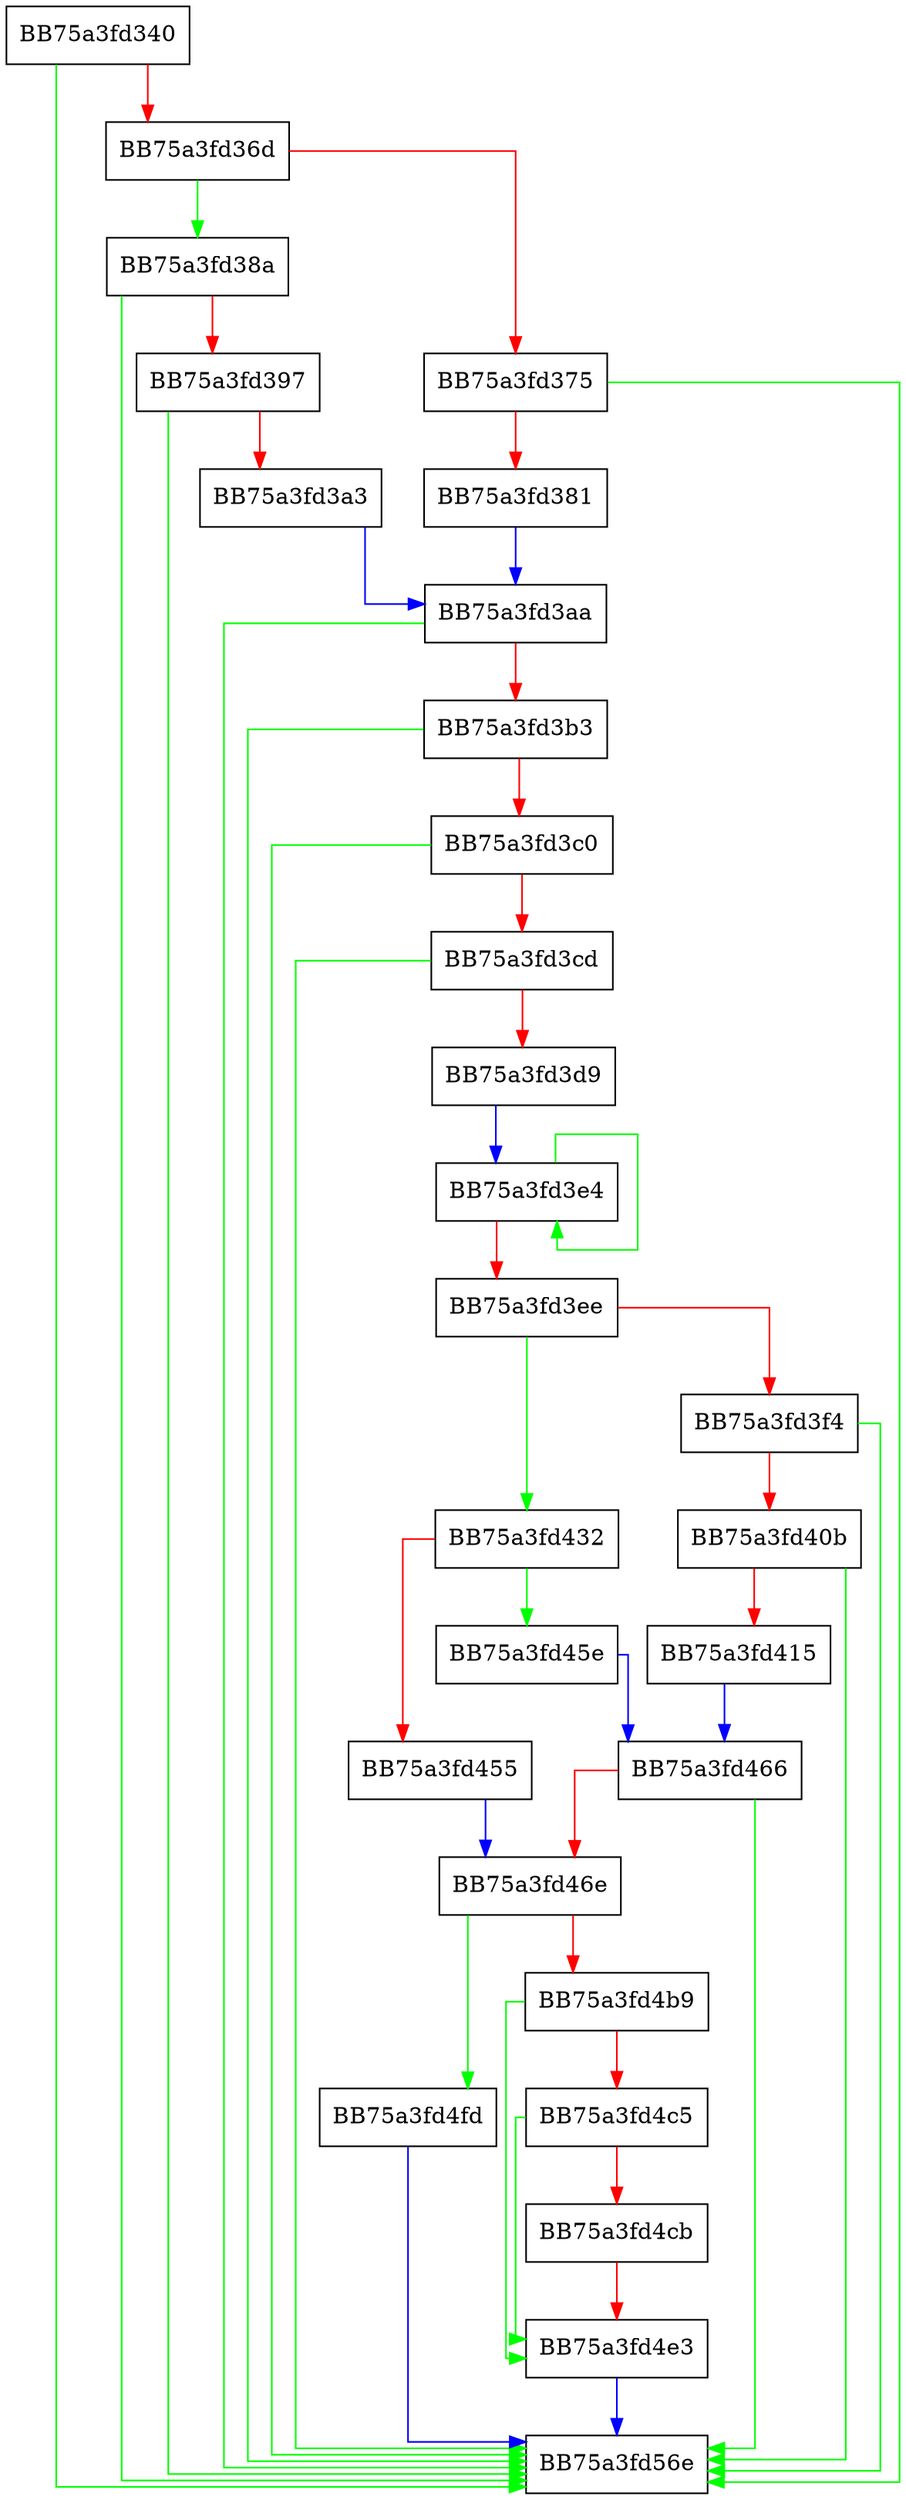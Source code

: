 digraph Initialize {
  node [shape="box"];
  graph [splines=ortho];
  BB75a3fd340 -> BB75a3fd56e [color="green"];
  BB75a3fd340 -> BB75a3fd36d [color="red"];
  BB75a3fd36d -> BB75a3fd38a [color="green"];
  BB75a3fd36d -> BB75a3fd375 [color="red"];
  BB75a3fd375 -> BB75a3fd56e [color="green"];
  BB75a3fd375 -> BB75a3fd381 [color="red"];
  BB75a3fd381 -> BB75a3fd3aa [color="blue"];
  BB75a3fd38a -> BB75a3fd56e [color="green"];
  BB75a3fd38a -> BB75a3fd397 [color="red"];
  BB75a3fd397 -> BB75a3fd56e [color="green"];
  BB75a3fd397 -> BB75a3fd3a3 [color="red"];
  BB75a3fd3a3 -> BB75a3fd3aa [color="blue"];
  BB75a3fd3aa -> BB75a3fd56e [color="green"];
  BB75a3fd3aa -> BB75a3fd3b3 [color="red"];
  BB75a3fd3b3 -> BB75a3fd56e [color="green"];
  BB75a3fd3b3 -> BB75a3fd3c0 [color="red"];
  BB75a3fd3c0 -> BB75a3fd56e [color="green"];
  BB75a3fd3c0 -> BB75a3fd3cd [color="red"];
  BB75a3fd3cd -> BB75a3fd56e [color="green"];
  BB75a3fd3cd -> BB75a3fd3d9 [color="red"];
  BB75a3fd3d9 -> BB75a3fd3e4 [color="blue"];
  BB75a3fd3e4 -> BB75a3fd3e4 [color="green"];
  BB75a3fd3e4 -> BB75a3fd3ee [color="red"];
  BB75a3fd3ee -> BB75a3fd432 [color="green"];
  BB75a3fd3ee -> BB75a3fd3f4 [color="red"];
  BB75a3fd3f4 -> BB75a3fd56e [color="green"];
  BB75a3fd3f4 -> BB75a3fd40b [color="red"];
  BB75a3fd40b -> BB75a3fd56e [color="green"];
  BB75a3fd40b -> BB75a3fd415 [color="red"];
  BB75a3fd415 -> BB75a3fd466 [color="blue"];
  BB75a3fd432 -> BB75a3fd45e [color="green"];
  BB75a3fd432 -> BB75a3fd455 [color="red"];
  BB75a3fd455 -> BB75a3fd46e [color="blue"];
  BB75a3fd45e -> BB75a3fd466 [color="blue"];
  BB75a3fd466 -> BB75a3fd56e [color="green"];
  BB75a3fd466 -> BB75a3fd46e [color="red"];
  BB75a3fd46e -> BB75a3fd4fd [color="green"];
  BB75a3fd46e -> BB75a3fd4b9 [color="red"];
  BB75a3fd4b9 -> BB75a3fd4e3 [color="green"];
  BB75a3fd4b9 -> BB75a3fd4c5 [color="red"];
  BB75a3fd4c5 -> BB75a3fd4e3 [color="green"];
  BB75a3fd4c5 -> BB75a3fd4cb [color="red"];
  BB75a3fd4cb -> BB75a3fd4e3 [color="red"];
  BB75a3fd4e3 -> BB75a3fd56e [color="blue"];
  BB75a3fd4fd -> BB75a3fd56e [color="blue"];
}